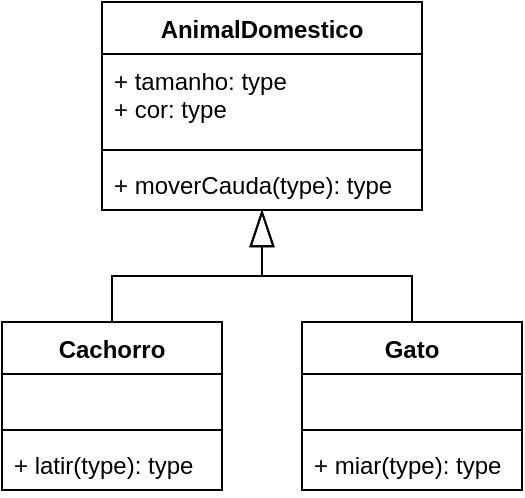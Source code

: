 <mxfile version="26.1.1">
  <diagram name="Página-1" id="Bw_GHMO3Fp9MkxO7lY2D">
    <mxGraphModel dx="467" dy="621" grid="1" gridSize="10" guides="1" tooltips="1" connect="1" arrows="1" fold="1" page="1" pageScale="1" pageWidth="827" pageHeight="1169" math="0" shadow="0">
      <root>
        <mxCell id="0" />
        <mxCell id="1" parent="0" />
        <mxCell id="jqDsKoos1fgAmx0dPW16-1" value="&lt;div&gt;&lt;font style=&quot;vertical-align: inherit;&quot;&gt;&lt;font style=&quot;vertical-align: inherit;&quot;&gt;AnimalDomestico&lt;/font&gt;&lt;/font&gt;&lt;/div&gt;" style="swimlane;fontStyle=1;align=center;verticalAlign=top;childLayout=stackLayout;horizontal=1;startSize=26;horizontalStack=0;resizeParent=1;resizeParentMax=0;resizeLast=0;collapsible=1;marginBottom=0;whiteSpace=wrap;html=1;" vertex="1" parent="1">
          <mxGeometry x="380" y="230" width="160" height="104" as="geometry" />
        </mxCell>
        <mxCell id="jqDsKoos1fgAmx0dPW16-2" value="+ tamanho: type&lt;div&gt;+ cor: type&lt;/div&gt;" style="text;strokeColor=none;fillColor=none;align=left;verticalAlign=top;spacingLeft=4;spacingRight=4;overflow=hidden;rotatable=0;points=[[0,0.5],[1,0.5]];portConstraint=eastwest;whiteSpace=wrap;html=1;" vertex="1" parent="jqDsKoos1fgAmx0dPW16-1">
          <mxGeometry y="26" width="160" height="44" as="geometry" />
        </mxCell>
        <mxCell id="jqDsKoos1fgAmx0dPW16-3" value="" style="line;strokeWidth=1;fillColor=none;align=left;verticalAlign=middle;spacingTop=-1;spacingLeft=3;spacingRight=3;rotatable=0;labelPosition=right;points=[];portConstraint=eastwest;strokeColor=inherit;" vertex="1" parent="jqDsKoos1fgAmx0dPW16-1">
          <mxGeometry y="70" width="160" height="8" as="geometry" />
        </mxCell>
        <mxCell id="jqDsKoos1fgAmx0dPW16-4" value="+ moverCauda(type): type" style="text;strokeColor=none;fillColor=none;align=left;verticalAlign=top;spacingLeft=4;spacingRight=4;overflow=hidden;rotatable=0;points=[[0,0.5],[1,0.5]];portConstraint=eastwest;whiteSpace=wrap;html=1;" vertex="1" parent="jqDsKoos1fgAmx0dPW16-1">
          <mxGeometry y="78" width="160" height="26" as="geometry" />
        </mxCell>
        <mxCell id="jqDsKoos1fgAmx0dPW16-18" style="edgeStyle=orthogonalEdgeStyle;rounded=0;orthogonalLoop=1;jettySize=auto;html=1;endArrow=blockThin;endFill=0;endSize=16;" edge="1" parent="1" source="jqDsKoos1fgAmx0dPW16-5" target="jqDsKoos1fgAmx0dPW16-1">
          <mxGeometry relative="1" as="geometry" />
        </mxCell>
        <mxCell id="jqDsKoos1fgAmx0dPW16-5" value="Cachorro" style="swimlane;fontStyle=1;align=center;verticalAlign=top;childLayout=stackLayout;horizontal=1;startSize=26;horizontalStack=0;resizeParent=1;resizeParentMax=0;resizeLast=0;collapsible=1;marginBottom=0;whiteSpace=wrap;html=1;" vertex="1" parent="1">
          <mxGeometry x="330" y="390" width="110" height="84" as="geometry" />
        </mxCell>
        <mxCell id="jqDsKoos1fgAmx0dPW16-6" value="&amp;nbsp;" style="text;strokeColor=none;fillColor=none;align=left;verticalAlign=top;spacingLeft=4;spacingRight=4;overflow=hidden;rotatable=0;points=[[0,0.5],[1,0.5]];portConstraint=eastwest;whiteSpace=wrap;html=1;" vertex="1" parent="jqDsKoos1fgAmx0dPW16-5">
          <mxGeometry y="26" width="110" height="24" as="geometry" />
        </mxCell>
        <mxCell id="jqDsKoos1fgAmx0dPW16-7" value="" style="line;strokeWidth=1;fillColor=none;align=left;verticalAlign=middle;spacingTop=-1;spacingLeft=3;spacingRight=3;rotatable=0;labelPosition=right;points=[];portConstraint=eastwest;strokeColor=inherit;" vertex="1" parent="jqDsKoos1fgAmx0dPW16-5">
          <mxGeometry y="50" width="110" height="8" as="geometry" />
        </mxCell>
        <mxCell id="jqDsKoos1fgAmx0dPW16-8" value="+ latir(type): type" style="text;strokeColor=none;fillColor=none;align=left;verticalAlign=top;spacingLeft=4;spacingRight=4;overflow=hidden;rotatable=0;points=[[0,0.5],[1,0.5]];portConstraint=eastwest;whiteSpace=wrap;html=1;" vertex="1" parent="jqDsKoos1fgAmx0dPW16-5">
          <mxGeometry y="58" width="110" height="26" as="geometry" />
        </mxCell>
        <mxCell id="jqDsKoos1fgAmx0dPW16-17" style="edgeStyle=orthogonalEdgeStyle;rounded=0;orthogonalLoop=1;jettySize=auto;html=1;endArrow=blockThin;endFill=0;endSize=16;" edge="1" parent="1" source="jqDsKoos1fgAmx0dPW16-13" target="jqDsKoos1fgAmx0dPW16-1">
          <mxGeometry relative="1" as="geometry" />
        </mxCell>
        <mxCell id="jqDsKoos1fgAmx0dPW16-13" value="Gato" style="swimlane;fontStyle=1;align=center;verticalAlign=top;childLayout=stackLayout;horizontal=1;startSize=26;horizontalStack=0;resizeParent=1;resizeParentMax=0;resizeLast=0;collapsible=1;marginBottom=0;whiteSpace=wrap;html=1;" vertex="1" parent="1">
          <mxGeometry x="480" y="390" width="110" height="84" as="geometry" />
        </mxCell>
        <mxCell id="jqDsKoos1fgAmx0dPW16-14" value="&amp;nbsp;" style="text;strokeColor=none;fillColor=none;align=left;verticalAlign=top;spacingLeft=4;spacingRight=4;overflow=hidden;rotatable=0;points=[[0,0.5],[1,0.5]];portConstraint=eastwest;whiteSpace=wrap;html=1;" vertex="1" parent="jqDsKoos1fgAmx0dPW16-13">
          <mxGeometry y="26" width="110" height="24" as="geometry" />
        </mxCell>
        <mxCell id="jqDsKoos1fgAmx0dPW16-15" value="" style="line;strokeWidth=1;fillColor=none;align=left;verticalAlign=middle;spacingTop=-1;spacingLeft=3;spacingRight=3;rotatable=0;labelPosition=right;points=[];portConstraint=eastwest;strokeColor=inherit;" vertex="1" parent="jqDsKoos1fgAmx0dPW16-13">
          <mxGeometry y="50" width="110" height="8" as="geometry" />
        </mxCell>
        <mxCell id="jqDsKoos1fgAmx0dPW16-16" value="+ miar(type): type" style="text;strokeColor=none;fillColor=none;align=left;verticalAlign=top;spacingLeft=4;spacingRight=4;overflow=hidden;rotatable=0;points=[[0,0.5],[1,0.5]];portConstraint=eastwest;whiteSpace=wrap;html=1;" vertex="1" parent="jqDsKoos1fgAmx0dPW16-13">
          <mxGeometry y="58" width="110" height="26" as="geometry" />
        </mxCell>
      </root>
    </mxGraphModel>
  </diagram>
</mxfile>
